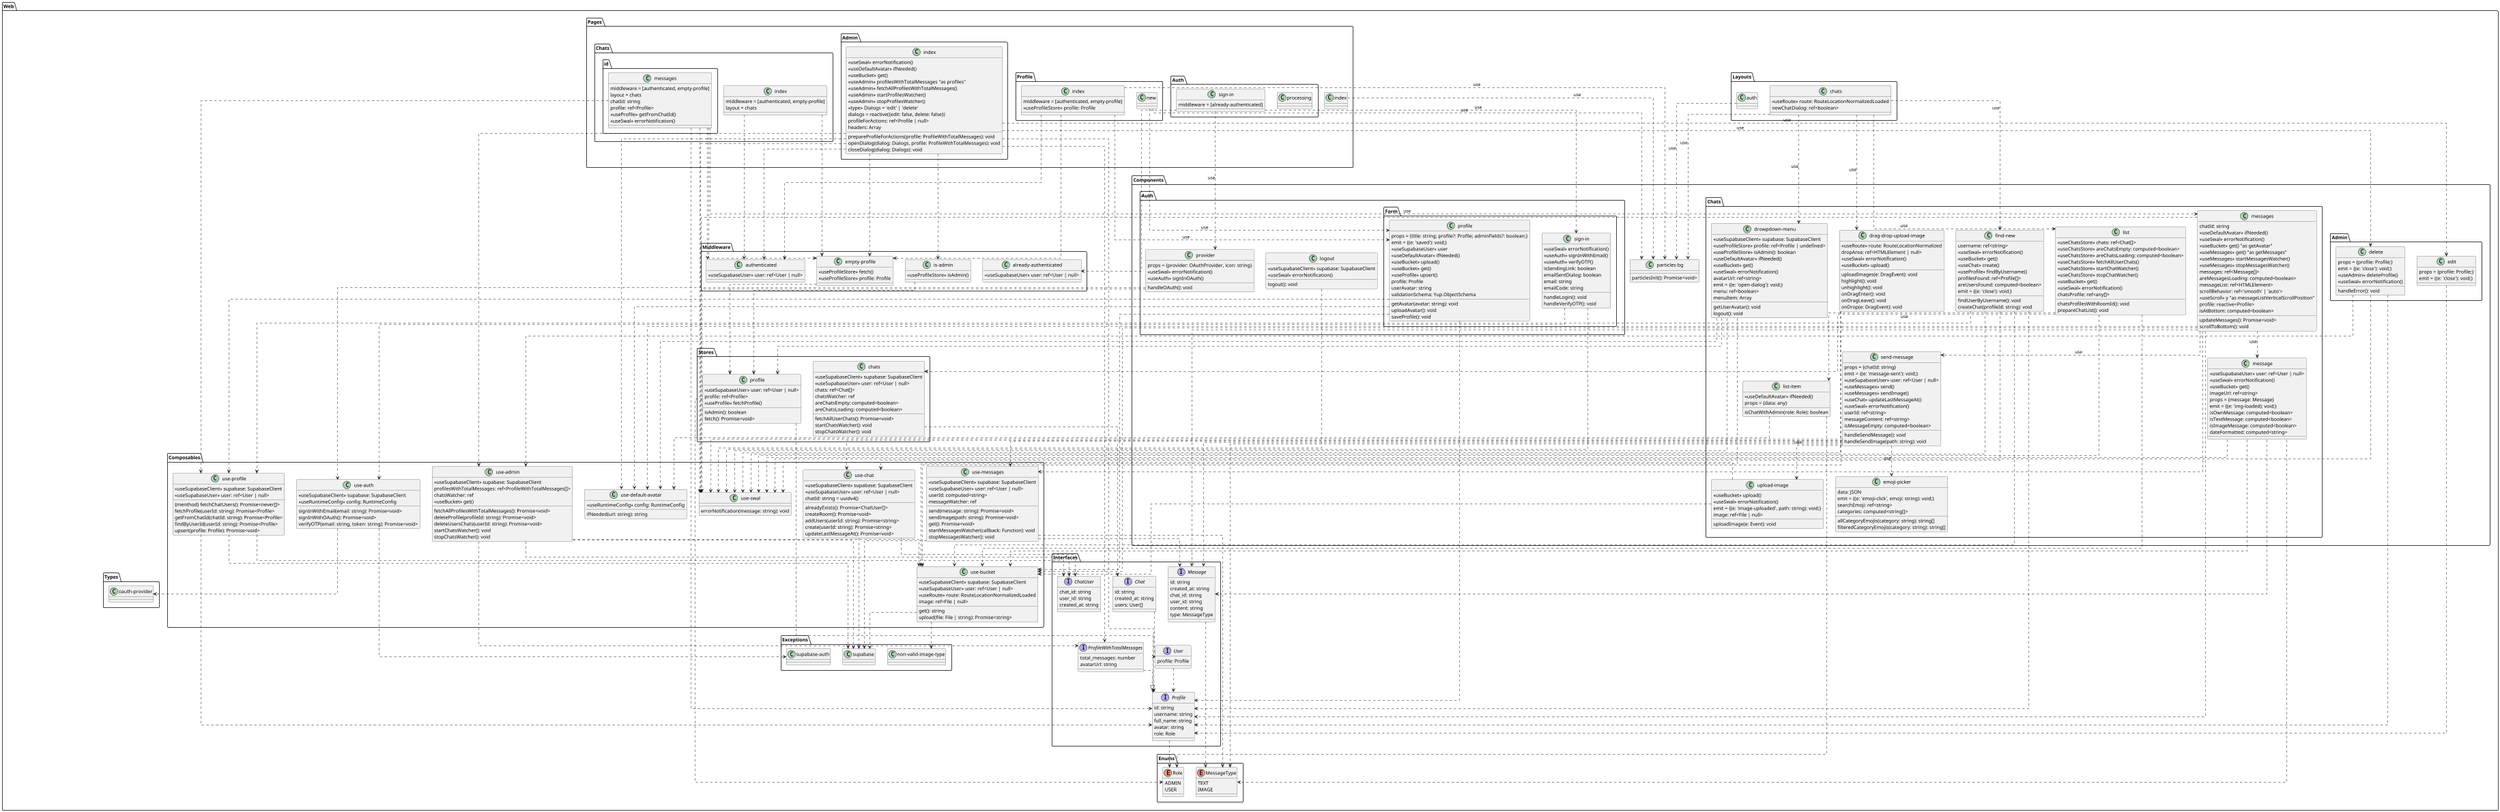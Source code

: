 @startuml web_class_diagram

scale 0.5
skinparam Linetype ortho

package Web {
    package Components {
        package "Admin" as component_admin {
            class "delete" as component_admin_delete {
                {field} props = {profile: Profile;}
                {field} emit = {(e: 'close'): void;}
                {field} <<useAdmin>> deleteProfile()
                {field} <<useSwal>> errorNotification()
                
                {method} handleError(): void
            }

            class "edit" as component_admin_edit {
                {field} props = {profile: Profile;}
                {field} emit = {(e: 'close'): void;}
            }
        }

        package "Auth" as component_auth {
            package "Form" as component_auth_form {
                class "profile" as component_auth_form_profile {
                    {field} props = {title: string; profile?: Profile; adminFields?: boolean;}
                    {field} emit = {(e: 'saved'): void;}
                    {field} <<useSupabaseUser>> user
                    {field} <<useDefaultAvatar>> ifNeeded()
                    {field} <<useBucket>> upload()
                    {field} <<useBucket>> get()
                    {field} <<useProfile>> upsert()
                    {field} profile: Profile
                    {field} userAvatar: string
                    {field} validationSchema: Yup.ObjectSchema

                    {method} getAvatar(avatar: string): void
                    {method} uploadAvatar(): void
                    {method} saveProfile(): void
                }

                class "sign-in" as component_auth_form_sign_in {
                    {field} <<useSwal>> errorNotification()
                    {field} <<useAuth>> signInWithEmail()
                    {field} <<useAuth>> verifyOTP()
                    {field} isSendingLink: boolean
                    {field} emailSentDialog: boolean
                    {field} email: string
                    {field} emailCode: string

                    {method} handleLogin(): void
                    {method} handleVerifyOTP(): void
                }
            }

            class "logout" as component_auth_logout {
                {field} <<useSupabaseClient>> supabase: SupabaseClient
                {field} <<useSwal>> errorNotification()

                {method} logout(): void
            }

            class "provider" as component_auth_provider {
                {field} props = {provider: OAuthProvider, icon: string}
                {field} <<useSwal>> errorNotification()
                {field} <<useAuth>> signInOAuth()

                {method} handleOAuth(): void
            }
        }

        package "Chats" as component_chats {
            class "drag-drop-upload-image" as component_chats_drag_drop_upload_image {
                {field} <<useRoute>> route: RouteLocationNormalized
                {field} dropArea: ref<HTMLElement | null>
                {field} <<useSwal>> errorNotification()
                {field} <<useBucket>> upload()

                {method} uploadImages(e: DragEvent): void
                {method} highlight(): void
                {method} unhighlight(): void
                {method} onDragEnter(): void
                {method} onDragLeave(): void
                {method} onDrop(e: DragEvent): void
            }

            class "drowpdown-menu" as component_chats_dropdown_menu {
                {field} <<useSupabaseClient>> supabase: SupabaseClient
                {field} <<useProfileStore>> profile: ref<Profile | undefined>
                {field} <<useProfileStore>> isAdmin(): boolean
                {field} <<useDefaultAvatar>> ifNeeded()
                {field} <<useBucket>> get()
                {field} <<useSwal>> errorNotification()
                {field} avatarUrl: ref<string>
                {field} emit = {(e: 'open-dialog'): void;}
                {field} menu: ref<boolean>
                {field} menuItem: Array

                {method} getUserAvatar(): void
                {method} logout(): void              
            }

            class "emoji-picker" as component_chats_emoji_picker {
                {field} data: JSON
                {field} emit = {(e: 'emoji-click', emoji: string): void;}
                {field} searchEmoji: ref<string>
                {field} categories: computed<string[]>

                {method} allCategoryEmojis(category: string): string[]
                {method} filteredCategoryEmojis(category: string): string[]
            }

            class "find-new" as component_chats_find_new {
                {field} username: ref<string>
                {field} <<useSwal>> errorNotification()
                {field} <<useBucket>> get()
                {field} <<useChat>> create()
                {field} <<useProfile>> findByUsername()
                {field} profilesFound: ref<Profile[]>
                {field} areUsersFound: computed<boolean>
                {field} emit = {(e: 'close'): void;}

                {method} findUserByUsername(): void
                {method} createChat(profileId: string): void
            }

            class "list-item" as component_chats_list_item {
                {field} <<useDefaultAvatar>> ifNeeded()
                {field} props = {data: any}

                {method} isChatWithAdmin(role: Role): boolean
            }

            class "list" as component_chats_list {
                {field} <<useChatsStore>> chats: ref<Chat[]>
                {field} <<useChatsStore>> areChatsEmpty: computed<boolean>
                {field} <<useChatsStore>> areChatsLoading: computed<boolean>
                {field} <<useChatsStore>> fetchAllUserChats()
                {field} <<useChatsStore>> startChatWatcher()
                {field} <<useChatsStore>> stopChatWatcher()
                {field} <<useBucket>> get()
                {field} <<useSwal>> errorNotification()
                {field} chatsProfile: ref<any[]>

                {method} chatsProfilesWithRoomId(): void
                {method} prepareChatList(): void
            }

            class "message" as component_chats_message {
                {field} <<useSupabaseUser>> user: ref<User | null>
                {field} <<useSwal>> errorNotification()
                {field} <<useBucket>> get()
                {field} imageUrl: ref<string>
                {field} props = {message: Message}
                {field} emit = {(e: 'img-loaded): void;}
                {field} isOwnMessage: computed<boolean>
                {field} isTextMessage: computed<boolean>
                {field} isImageMessage: computed<boolean>
                {field} dateFormatted: computed<string>
            }

            class "messages" as component_chats_messages {
                {field} chatId: string
                {field} <<useDefaultAvatar>> ifNeeded()
                {field} <<useSwal>> errorNotification()
                {field} <<useBucket>> get() "as getAvatar"
                {field} <<useMessages>> get() "as getMessages"
                {field} <<useMessages>> startMessagesWatcher()
                {field} <<useMessages>> stopMessagesWatcher()
                {field} messages: ref<Message[]>
                {field} areMessagesLoading: computed<boolean>
                {field} messageList: ref<HTMLElement>
                {field} scrollBehavior: ref<'smooth' | 'auto'>
                {field} <<useScroll>> y "as messageListVerticalScrollPosition"
                {field} profile: reactive<Profile>
                {field} isAtBottom: computed<boolean>

                {method} updateMessages(): Promise<void>
                {method} scrollToBottom(): void
            }

            class "send-message" as component_chats_send_message {
                {field} props = {chatId: string}
                {field} emit = {(e: 'message-sent'): void;}
                {field} <<useSupabaseUser>> user: ref<User | null>
                {field} <<useMessages>> send()
                {field} <<useMessages>> sendImage()
                {field} <<useChat>> updateLastMessageAt()
                {field} <<useSwal>> errorNotification()
                {field} userId: ref<string>
                {field} messageContent: ref<string>
                {field} isMessageEmpty: computed<boolean>

                {method} handleSendMessage(): void
                {method} handleSendImage(path: string): void
            }

            class "upload-image" as component_chats_upload_image {
                {field} <<useBucket>> upload()
                {field} <<useSwal>> errorNotification()
                {field} emit = {(e: 'image-uploaded', path: string): void;}
                {field} image: ref<File | null>

                {method} uploadImage(e: Event): void
            }
        }

        class "particles-bg" as component_particles_bg {
            {method} particlesInit(): Promise<void>
        }
    }

    package Composables {
        class "use-admin" as composable_use_admin {
            {field} <<useSupabaseClient>> supabase: SupabaseClient
            {field} profilesWithTotalMessages: ref<ProfileWithTotalMessages[]>
            {field} chatsWatcher: ref
            {field} <<useBucket>> get()

            {method} fetchAllProfilesWithTotalMessages(): Promise<void>
            {method} deleteProfile(profileId: string): Promise<void>
            {method} deleteUsersChats(userId: string): Promise<void>
            {method} startChatsWatcher(): void
            {method} stopChatsWatcher(): void
        }

        class "use-auth" as composable_use_auth {
            {field} <<useSupabaseClient>> supabase: SupabaseClient
            {field} <<useRuntimeConfig>> config: RuntimeConfig

            {method} signInWithEmail(email: string): Promise<void>
            {method} signInWithOAuth(): Promise<void>
            {method} verifyOTP(email: string, token: string): Promise<void>
        }

        class "use-bucket" as composable_use_bucket {
            {field} <<useSupabaseClient>> supabase: SupabaseClient
            {field} <<useSupabaseUser>> user: ref<User | null>
            {field} <<useRoute>> route: RouteLocationNormalizedLoaded
            {field} image: ref<File | null>

            {method} get(): string
            {method} upload(file: File | string): Promise<string>
        }

        class "use-chat" as composable_use_chat {
            {field} <<useSupabaseClient>> supabase: SupabaseClient
            {field} <<useSupabaseUser>> user: ref<User | null>
            {field} chatId: string = uuidv4()

            {method} alreadyExists(): Promise<ChatUser[]>
            {method} createRoom(): Promise<void>
            {method} addUsers(userId: string): Promise<string>
            {method} create(userId: string): Promise<string>
            {method} updateLastMessageAt(): Promise<void>
        }

        class "use-default-avatar" as composable_use_default_avatar {
            {field} <<useRuntimeConfig>> config: RuntimeConfig

            {method} ifNeeded(url: string): string
        }

        class "use-messages" as composable_use_messages {
            {field} <<useSupabaseClient>> supabase: SupabaseClient
            {field} <<useSupabaseUser>> user: ref<User | null>
            {field} userId: computed<string>
            {field} messageWatcher: ref

            {method} send(message: string): Promise<void>
            {method} sendImage(path: string): Promise<void>
            {method} get(): Promise<void>
            {method} startMessagesWatcher(callback: Function): void
            {method} stopMessagesWatcher(): void
        }

        class "use-profile" as composable_use_profile {
            {field} <<useSupabaseClient>> supabase: SupabaseClient
            {field} <<useSupabaseUser>> user: ref<User | null>
            
            {menthod} fetchChatUsers(): Promise<never[]>
            {method} fetchProfile(userId: string): Promise<Profile>
            {method} getFromChatId(chatId: string): Promise<Profile>
            {method} findByUserId(userId: string): Promise<Profile>
            {method} upsert(profile: Profile): Promise<void>
        }

        class "use-swal" as composable_use_swal {
            {method} errorNotification(message: string): void
        }
    }

    package Enums {
        enum "MessageType" as enum_message {
            {field} TEXT
            {field} IMAGE
        }

        enum "Role" as enum_role {
            {field} ADMIN
            {field} USER
        }
    }

    package Exceptions {
        class "non-valid-image-type" as exception_non_valid_image_type {}

        class "supabase-auth" as exception_supabase_auth {}

        class "supabase" as exception_supabase {}
    }

    package Interfaces {
        interface "ChatUser" as interface_chat_user {
            {field} chat_id: string
            {field} user_id: string
            {field} created_at: string
        }

        interface "Chat" as interface_chat {
            {field} id: string
            {field} created_at: string
            {field} users: User[]
        }

        interface "Message" as interface_message {
            {field} id: string
            {field} created_at: string
            {field} chat_id: string
            {field} user_id: string
            {field} content: string
            {field} type: MessageType
        }

        interface "Profile" as interface_profile {
            {field} id: string
            {field} username: string
            {field} full_name: string
            {field} avatar: string
            {field} role: Role
        }

        interface "ProfileWithTotalMessages" as interface_profile_with_total_messages {
            {field} total_messages: number
            {field} avatarUrl: string
        }

        interface "User" as interface_user {
            {field} profile: Profile
        }
    }

    package Layouts {
        class "auth" as layout_auth {}

        class "chats" as layout_chats {
            {field} <<useRoute>> route: RouteLocationNormalizedLoaded
            {field} newChatDialog: ref<boolean>
        }
    }

    package Middleware {
        class "already-authenticated" as middleware_already_authenticated {
            {field} <<useSupabaseUser>> user: ref<User | null>
        }

        class "authenticated" as middleware_authenticated {
            {field} <<useSupabaseUser>> user: ref<User | null>
        }

        class "empty-profile" as middleware_empty_profile {
            {field} <<useProfileStore>> fetch()
            {field} <<useProfileStore>> profile: Profile
        }

        class "is-admin" as middleware_is_admin {
            {field} <<useProfileStore>> isAdmin()
        }
    }

    package Pages {
        package "Admin" as page_admin {
            class "index" as page_admin_index {
                {field} <<useSwal>> errorNotification()
                {field} <<useDefaultAvatar>> ifNeeded()
                {field} <<useBucket>> get()
                {field} <<useAdmin>> profilesWithTotalMessages "as profiles"
                {field} <<useAdmin>> fetchAllProfilesWithTotalMessages()
                {field} <<useAdmin>> startProfilesWatcher()
                {field} <<useAdmin>> stopProfilesWatcher()
                {field} <<type>> Dialogs = 'edit' | 'delete'
                {field} dialogs = reactive({edit: false, delete: false})
                {field} profileForActions: ref<Profile | null>
                {field} headers: Array

                {method} prepareProfileForActions(profile: ProfileWithTotalMessages): void
                {method} openDialog(dialog: Dialogs, profile: ProfileWithTotalMessages): void
                {method} closeDialog(dialog: Dialogs): void
            }
        }

        package "Auth" as page_auth {
            class "processing" as page_auth_processing {}

            class "sign-in" as page_auth_sign_in {
                {field} middleware = [already-authenticated]
            }
        }

        package "Chats" as page_chats {
            package "[id]" {
                class "messages" as page_chats_id_messages {
                    {field} middleware = [authenticated, empty-profile]
                    {field} layout = chats
                    {field} chatId: string
                    {field} profile: ref<Profile>
                    {field} <<useProfile>> getFromChatId()
                    {field} <<useSwal>> errorNotification()
                }
            }

            class "index" as page_chats_index {
                {field} middleware = [authenticated, empty-profile]
                {field} layout = chats
            }
        }

        package "Profile" as page_profile {
            class "index" as page_profile_index {
                {field} middleware = [authenticated, empty-profile]
                {field} <<useProfileStore>> profile: Profile
            }

            class "new" as page_profile_new {}
        }

        class "index" as page_index {}
    }

    package Stores {
        class "chats" as store_chats {
            {field} <<useSupabaseClient>> supabase: SupabaseClient
            {field} <<useSupabaseUser>> user: ref<User | null>
            {field} chats: ref<Chat[]>
            {field} chatsWatcher: ref
            {field} areChatsEmpty: computed<boolean>
            {field} areChatsLoading: computed<boolean>

            {method} fetchAllUserChats(): Promise<void>
            {method} startChatsWatcher(): void
            {method} stopChatsWatcher(): void
        }

        class "profile" as store_profile {
            {field} <<useSupabaseUser>> user: ref<User | null>
            {field} profile: ref<Profile>
            {field} <<useProfile>> fetchProfile()

            {method} isAdmin(): boolean
            {method} fetch(): Promise<void>
        }
    }

    package Types {
        class "oauth-provider" as type_oauth_provider {}
    }
}


component_admin_delete ..> composable_use_swal
component_admin_delete ..> composable_use_admin
component_admin_delete ..> interface_profile

component_admin_edit ..> interface_profile

component_auth_form_profile ..> composable_use_default_avatar
component_auth_form_profile ..> composable_use_bucket
component_auth_form_profile ..> composable_use_profile
component_auth_form_profile ..> interface_profile

component_auth_form_sign_in ..> composable_use_swal
component_auth_form_sign_in ..> composable_use_auth

component_auth_logout ..> composable_use_swal

component_auth_provider ..> composable_use_swal
component_auth_provider ..> composable_use_auth

component_chats_drag_drop_upload_image ..> composable_use_swal
component_chats_drag_drop_upload_image ..> composable_use_bucket

component_chats_dropdown_menu ..> composable_use_swal
component_chats_dropdown_menu ..> composable_use_default_avatar
component_chats_dropdown_menu ..> composable_use_bucket
component_chats_dropdown_menu ..> store_profile

component_chats_find_new ..> composable_use_swal
component_chats_find_new ..> composable_use_bucket
component_chats_find_new ..> composable_use_chat
component_chats_find_new ..> composable_use_profile
component_chats_find_new ..> interface_profile

component_chats_list_item ..> composable_use_default_avatar
component_chats_list_item ..> enum_role

component_chats_list ..> store_chats
component_chats_list ..> composable_use_bucket
component_chats_list ..> composable_use_swal
component_chats_list ..> component_chats_list_item : use

component_chats_message ..> composable_use_swal
component_chats_message ..> composable_use_bucket
component_chats_message ..> interface_message
component_chats_message ..> enum_message

component_chats_messages ..> composable_use_default_avatar
component_chats_messages ..> composable_use_swal
component_chats_messages ..> composable_use_bucket
component_chats_messages ..> composable_use_messages
component_chats_messages ..> interface_profile
component_chats_messages ..> interface_message
component_chats_messages ..> component_chats_message : use
component_chats_messages ..> component_chats_send_message : use

component_chats_send_message ..> composable_use_chat
component_chats_send_message ..> composable_use_messages
component_chats_send_message ..> composable_use_swal
component_chats_send_message ..> interface_message
component_chats_send_message ..> enum_message
component_chats_send_message ..> component_chats_upload_image : use
component_chats_send_message ..> component_chats_emoji_picker : use

component_chats_upload_image ..> composable_use_swal
component_chats_upload_image ..> composable_use_bucket

composable_use_admin ..> composable_use_bucket
composable_use_admin ..> interface_chat_user
composable_use_admin ..> interface_profile_with_total_messages
composable_use_admin ..> exception_supabase

composable_use_auth ..> type_oauth_provider
composable_use_auth ..> exception_supabase_auth

composable_use_bucket ..> exception_non_valid_image_type
composable_use_bucket ..> exception_supabase

composable_use_chat ..> interface_chat_user
composable_use_chat ..> exception_supabase

composable_use_messages ..> interface_message
composable_use_messages ..> enum_message
composable_use_messages ..> exception_supabase

composable_use_profile ..> interface_chat_user
composable_use_profile ..> interface_profile
composable_use_profile ..> exception_supabase

interface_chat ..> interface_user

interface_message ..> enum_message

interface_profile ..> enum_role

interface_profile_with_total_messages ..|> interface_profile

interface_user ..> interface_profile

layout_auth ..> component_particles_bg : use

layout_chats ..> component_chats_dropdown_menu : use
layout_chats ..> component_chats_list : use
layout_chats ..> component_chats_drag_drop_upload_image : use
layout_chats ..> component_chats_find_new : use
layout_chats ..> component_particles_bg : use

middleware_empty_profile ..> store_profile

middleware_is_admin ..> store_profile

page_admin_index ..> composable_use_swal
page_admin_index ..> composable_use_default_avatar
page_admin_index ..> composable_use_admin
page_admin_index ..> interface_profile
page_admin_index ..> interface_profile_with_total_messages
page_admin_index ..> middleware_authenticated
page_admin_index ..> middleware_empty_profile
page_admin_index ..> middleware_is_admin
page_admin_index ..> component_admin_edit : use
page_admin_index ..> component_admin_delete : use

page_auth_sign_in ..> middleware_already_authenticated
page_auth_sign_in ..> component_auth_form_sign_in : use
page_auth_sign_in ..> component_auth_provider : use

page_chats_id_messages ..> interface_profile
page_chats_id_messages ..> middleware_authenticated
page_chats_id_messages ..> middleware_empty_profile
page_chats_id_messages ..> composable_use_profile
page_chats_id_messages ..> composable_use_swal
page_chats_id_messages ..> component_chats_messages : use

page_chats_index ..> middleware_authenticated
page_chats_index ..> middleware_empty_profile

page_profile_index ..> middleware_authenticated
page_profile_index ..> middleware_empty_profile
page_profile_index ..> component_auth_form_profile : use
page_profile_index ..> component_particles_bg : use

page_profile_new ..> component_auth_form_profile : use
page_profile_new ..> component_particles_bg : use

page_index ..> component_particles_bg : use

store_chats ..> interface_chat

store_profile ..> interface_profile
store_profile ..> enum_role

@enduml